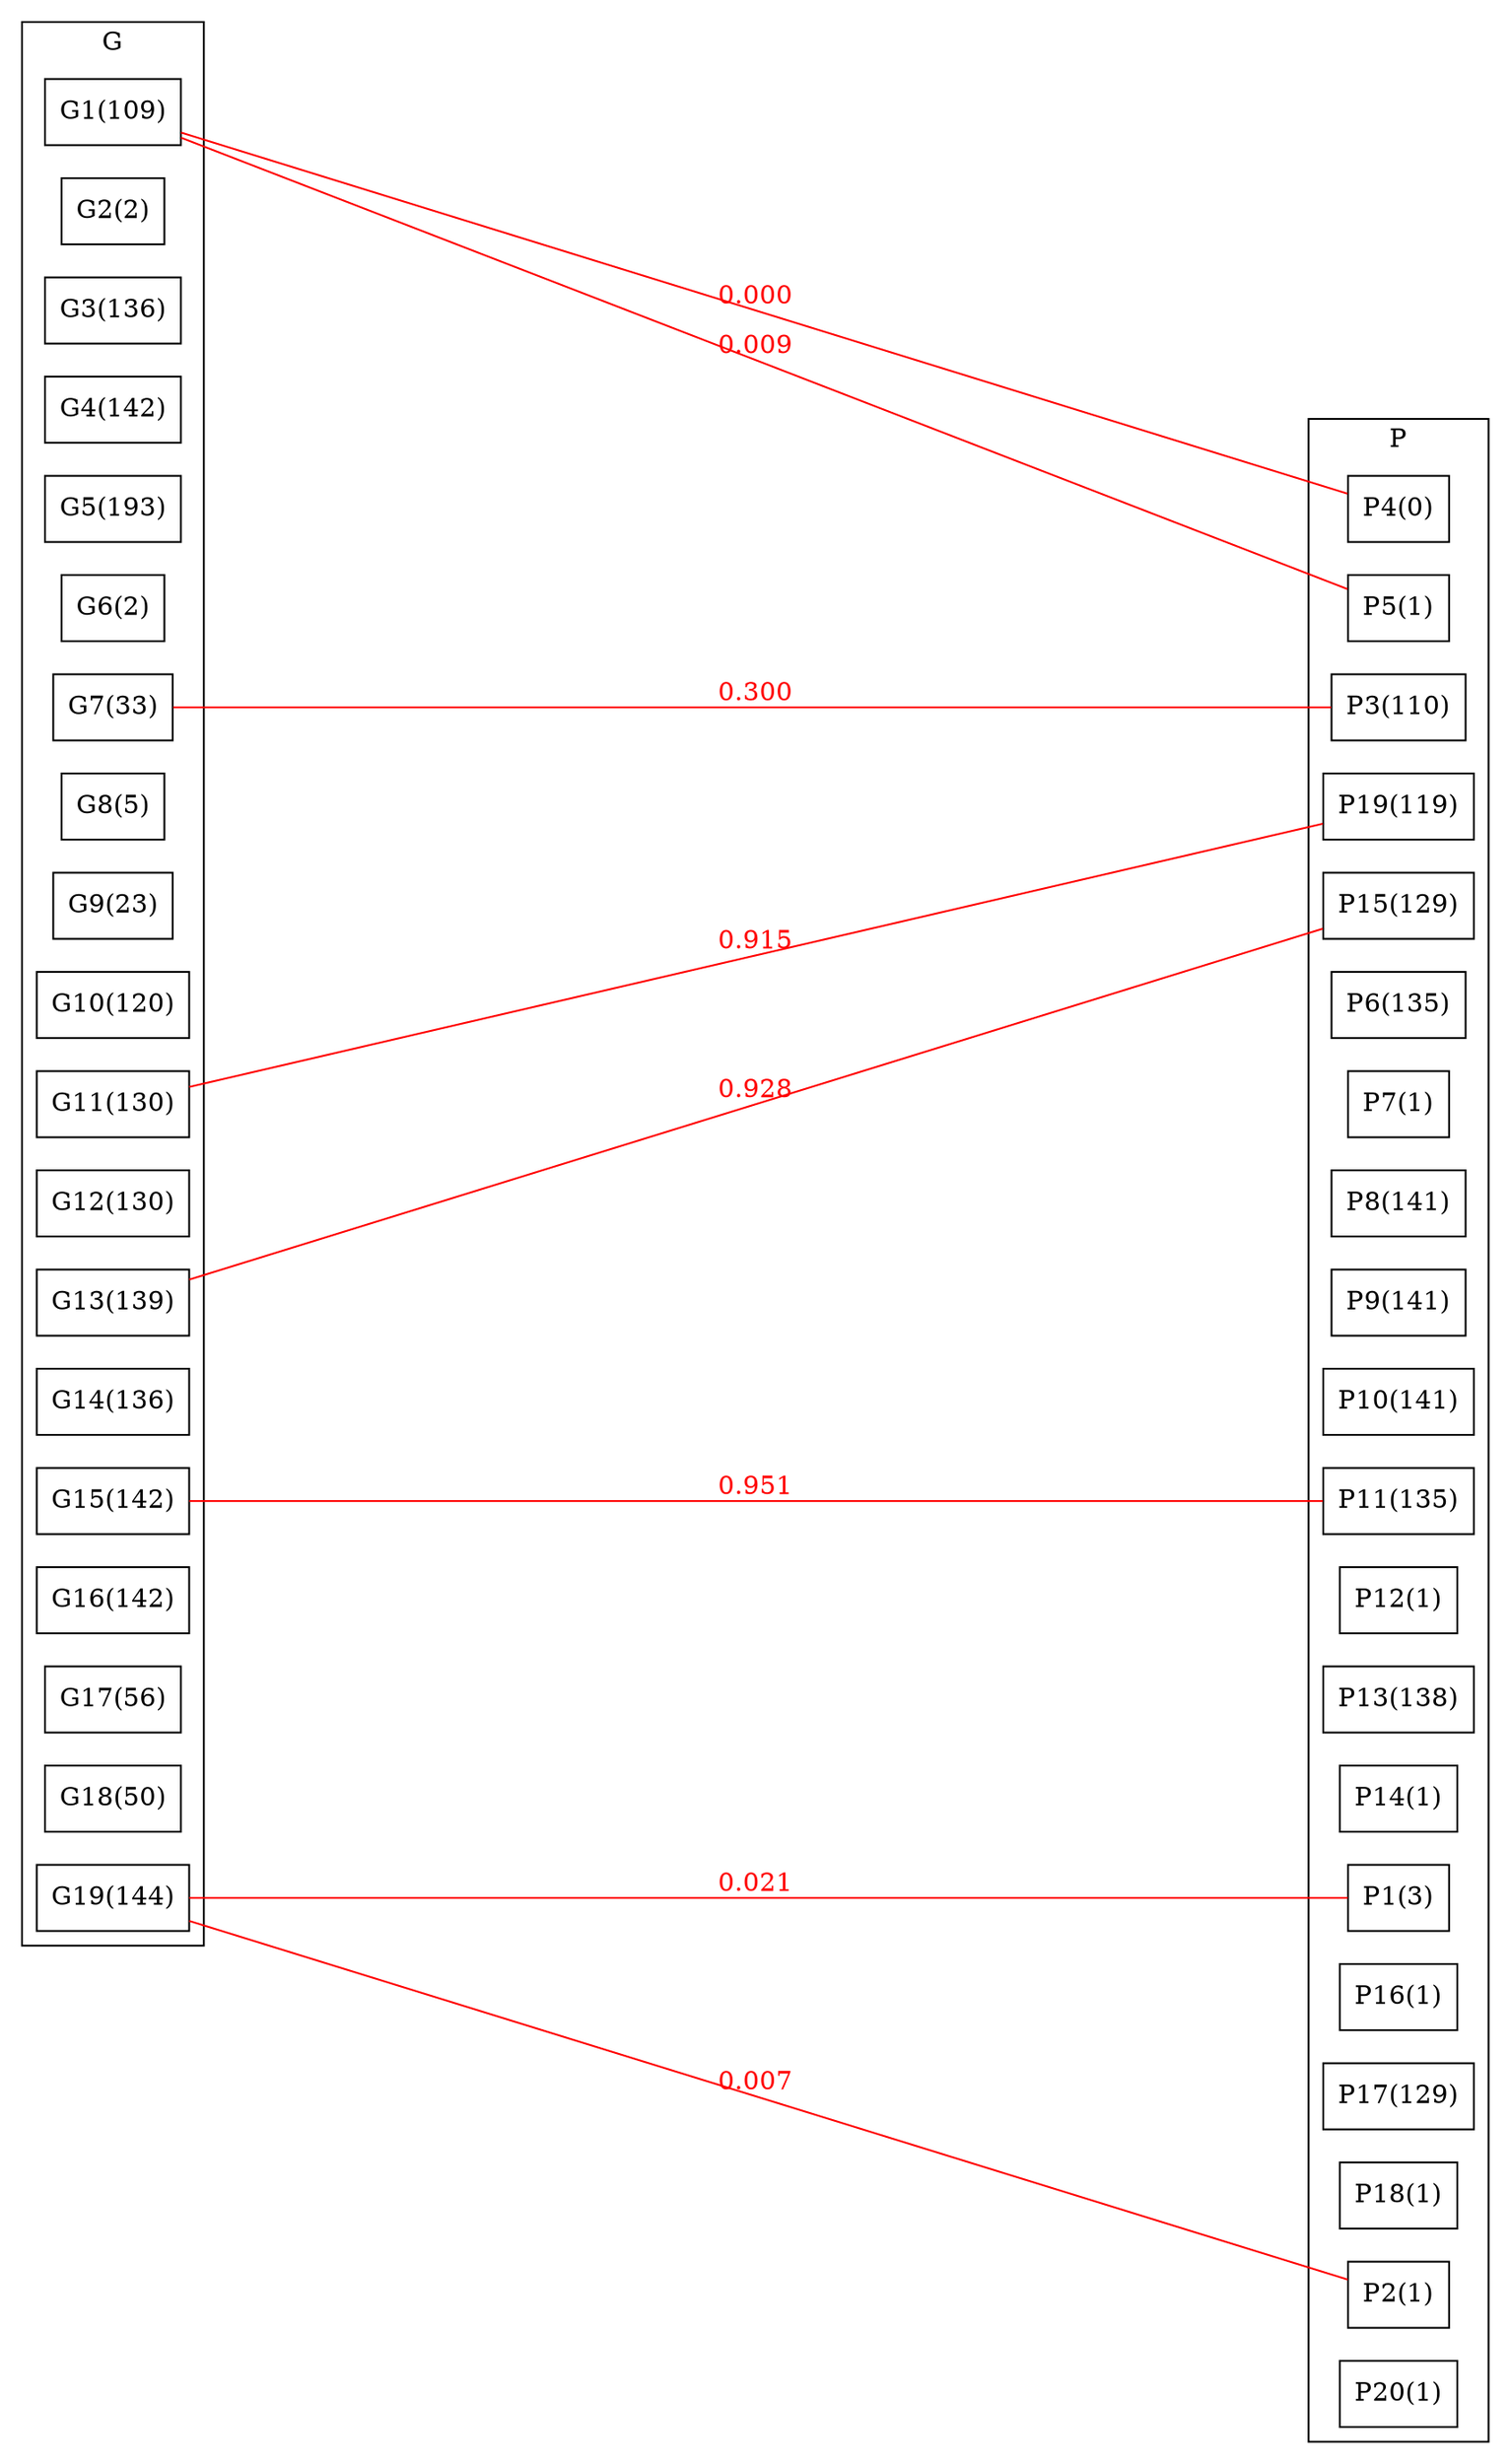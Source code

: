 strict graph BCG {
rankdir=LR;
splines=true;
ranksep="8 equally";
concentrate = true;
node [shape=rectangle];
subgraph cluster_G {
label = "G";
color=black;
rank="same"
G1 [label="G1(109)"];
G2 [label="G2(2)"];
G3 [label="G3(136)"];
G4 [label="G4(142)"];
G5 [label="G5(193)"];
G6 [label="G6(2)"];
G7 [label="G7(33)"];
G8 [label="G8(5)"];
G9 [label="G9(23)"];
G10 [label="G10(120)"];
G11 [label="G11(130)"];
G12 [label="G12(130)"];
G13 [label="G13(139)"];
G14 [label="G14(136)"];
G15 [label="G15(142)"];
G16 [label="G16(142)"];
G17 [label="G17(56)"];
G18 [label="G18(50)"];
G19 [label="G19(144)"];
}
subgraph cluster_P {
label = "P";
color="black";
rank="same"
P1 [label="P1(3)"];
P2 [label="P2(1)"];
P3 [label="P3(110)"];
P4 [label="P4(0)"];
P5 [label="P5(1)"];
P6 [label="P6(135)"];
P7 [label="P7(1)"];
P8 [label="P8(141)"];
P9 [label="P9(141)"];
P10 [label="P10(141)"];
P11 [label="P11(135)"];
P12 [label="P12(1)"];
P13 [label="P13(138)"];
P14 [label="P14(1)"];
P15 [label="P15(129)"];
P16 [label="P16(1)"];
P17 [label="P17(129)"];
P18 [label="P18(1)"];
P19 [label="P19(119)"];
P20 [label="P20(1)"];
}
G1 -- P4[label="0.000",color="red",fontcolor="red"];
G1 -- P5[label="0.009",color="red",fontcolor="red"];
G7 -- P3[label="0.300",color="red",fontcolor="red"];
G11 -- P19[label="0.915",color="red",fontcolor="red"];
G13 -- P15[label="0.928",color="red",fontcolor="red"];
G15 -- P11[label="0.951",color="red",fontcolor="red"];
G19 -- P1[label="0.021",color="red",fontcolor="red"];
G19 -- P2[label="0.007",color="red",fontcolor="red"];
}

